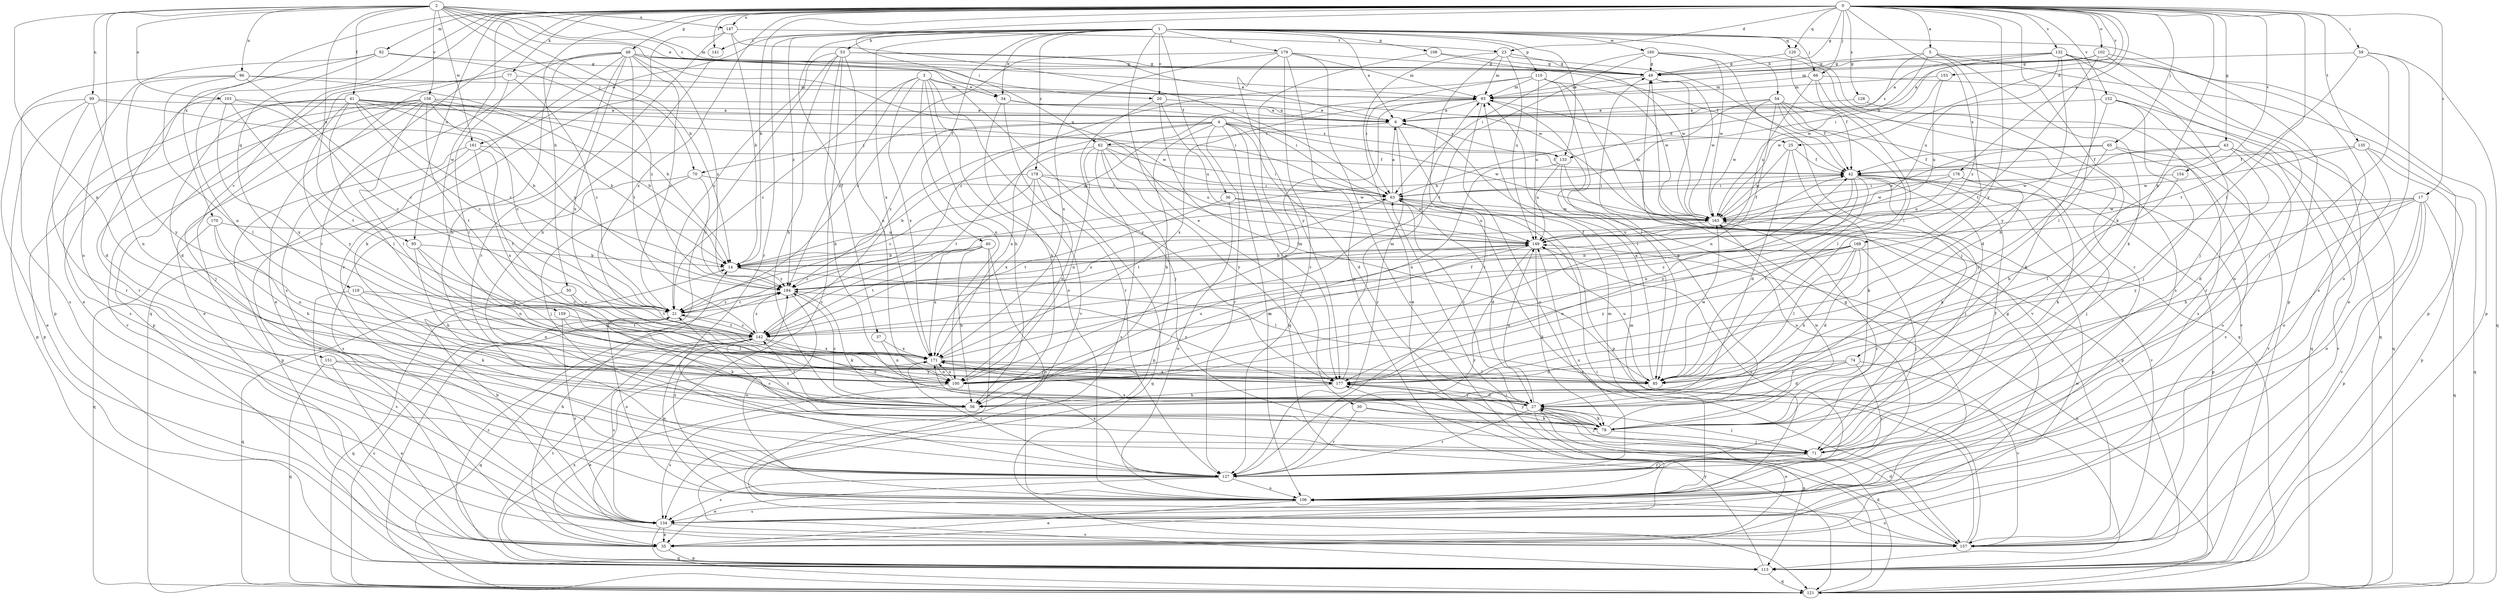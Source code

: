 strict digraph  {
0;
1;
2;
3;
4;
5;
6;
14;
17;
20;
21;
23;
25;
27;
30;
34;
35;
36;
37;
40;
41;
42;
43;
48;
49;
50;
53;
54;
56;
59;
62;
63;
65;
66;
70;
71;
74;
77;
78;
85;
92;
93;
95;
96;
99;
100;
102;
103;
106;
108;
110;
113;
119;
120;
121;
127;
128;
132;
133;
134;
135;
141;
142;
147;
149;
151;
152;
153;
154;
156;
157;
159;
160;
161;
163;
168;
170;
171;
176;
177;
178;
179;
184;
0 -> 5  [label=a];
0 -> 14  [label=b];
0 -> 17  [label=c];
0 -> 23  [label=d];
0 -> 25  [label=d];
0 -> 43  [label=g];
0 -> 48  [label=g];
0 -> 49  [label=g];
0 -> 50  [label=h];
0 -> 59  [label=i];
0 -> 62  [label=i];
0 -> 65  [label=j];
0 -> 66  [label=j];
0 -> 74  [label=k];
0 -> 77  [label=k];
0 -> 78  [label=k];
0 -> 85  [label=l];
0 -> 92  [label=m];
0 -> 95  [label=n];
0 -> 102  [label=o];
0 -> 119  [label=q];
0 -> 120  [label=q];
0 -> 127  [label=r];
0 -> 128  [label=s];
0 -> 132  [label=s];
0 -> 135  [label=t];
0 -> 141  [label=t];
0 -> 147  [label=u];
0 -> 151  [label=v];
0 -> 152  [label=v];
0 -> 153  [label=v];
0 -> 154  [label=v];
0 -> 159  [label=w];
0 -> 168  [label=x];
0 -> 170  [label=x];
0 -> 171  [label=x];
0 -> 176  [label=y];
0 -> 177  [label=y];
1 -> 6  [label=a];
1 -> 20  [label=c];
1 -> 30  [label=e];
1 -> 34  [label=e];
1 -> 36  [label=f];
1 -> 37  [label=f];
1 -> 40  [label=f];
1 -> 53  [label=h];
1 -> 54  [label=h];
1 -> 66  [label=j];
1 -> 108  [label=p];
1 -> 110  [label=p];
1 -> 113  [label=p];
1 -> 120  [label=q];
1 -> 127  [label=r];
1 -> 133  [label=s];
1 -> 141  [label=t];
1 -> 160  [label=w];
1 -> 161  [label=w];
1 -> 171  [label=x];
1 -> 178  [label=z];
1 -> 179  [label=z];
1 -> 184  [label=z];
2 -> 14  [label=b];
2 -> 20  [label=c];
2 -> 34  [label=e];
2 -> 41  [label=f];
2 -> 70  [label=j];
2 -> 93  [label=m];
2 -> 95  [label=n];
2 -> 96  [label=n];
2 -> 99  [label=n];
2 -> 100  [label=n];
2 -> 103  [label=o];
2 -> 106  [label=o];
2 -> 147  [label=u];
2 -> 149  [label=u];
2 -> 156  [label=v];
2 -> 161  [label=w];
3 -> 21  [label=c];
3 -> 34  [label=e];
3 -> 56  [label=h];
3 -> 100  [label=n];
3 -> 106  [label=o];
3 -> 157  [label=v];
3 -> 171  [label=x];
3 -> 177  [label=y];
3 -> 184  [label=z];
4 -> 25  [label=d];
4 -> 27  [label=d];
4 -> 56  [label=h];
4 -> 70  [label=j];
4 -> 106  [label=o];
4 -> 127  [label=r];
4 -> 133  [label=s];
4 -> 142  [label=t];
4 -> 163  [label=w];
4 -> 171  [label=x];
4 -> 177  [label=y];
4 -> 184  [label=z];
5 -> 49  [label=g];
5 -> 78  [label=k];
5 -> 113  [label=p];
5 -> 133  [label=s];
5 -> 163  [label=w];
5 -> 184  [label=z];
6 -> 62  [label=i];
6 -> 113  [label=p];
6 -> 127  [label=r];
6 -> 133  [label=s];
14 -> 85  [label=l];
14 -> 93  [label=m];
14 -> 184  [label=z];
17 -> 14  [label=b];
17 -> 56  [label=h];
17 -> 106  [label=o];
17 -> 113  [label=p];
17 -> 121  [label=q];
17 -> 157  [label=v];
17 -> 163  [label=w];
17 -> 177  [label=y];
20 -> 6  [label=a];
20 -> 71  [label=j];
20 -> 85  [label=l];
20 -> 149  [label=u];
21 -> 63  [label=i];
21 -> 78  [label=k];
21 -> 106  [label=o];
21 -> 121  [label=q];
21 -> 142  [label=t];
21 -> 184  [label=z];
23 -> 35  [label=e];
23 -> 42  [label=f];
23 -> 49  [label=g];
23 -> 93  [label=m];
23 -> 127  [label=r];
23 -> 149  [label=u];
25 -> 27  [label=d];
25 -> 42  [label=f];
25 -> 78  [label=k];
25 -> 163  [label=w];
27 -> 35  [label=e];
27 -> 63  [label=i];
27 -> 71  [label=j];
27 -> 78  [label=k];
27 -> 113  [label=p];
27 -> 127  [label=r];
27 -> 149  [label=u];
27 -> 177  [label=y];
30 -> 71  [label=j];
30 -> 78  [label=k];
30 -> 127  [label=r];
34 -> 6  [label=a];
34 -> 56  [label=h];
34 -> 63  [label=i];
34 -> 127  [label=r];
35 -> 14  [label=b];
35 -> 49  [label=g];
35 -> 113  [label=p];
35 -> 163  [label=w];
36 -> 106  [label=o];
36 -> 142  [label=t];
36 -> 149  [label=u];
36 -> 163  [label=w];
37 -> 100  [label=n];
37 -> 171  [label=x];
40 -> 14  [label=b];
40 -> 21  [label=c];
40 -> 56  [label=h];
40 -> 106  [label=o];
40 -> 142  [label=t];
40 -> 157  [label=v];
40 -> 171  [label=x];
41 -> 6  [label=a];
41 -> 14  [label=b];
41 -> 21  [label=c];
41 -> 27  [label=d];
41 -> 63  [label=i];
41 -> 85  [label=l];
41 -> 134  [label=s];
41 -> 163  [label=w];
41 -> 177  [label=y];
41 -> 184  [label=z];
42 -> 63  [label=i];
42 -> 71  [label=j];
42 -> 78  [label=k];
42 -> 85  [label=l];
42 -> 100  [label=n];
42 -> 113  [label=p];
42 -> 157  [label=v];
42 -> 177  [label=y];
43 -> 27  [label=d];
43 -> 42  [label=f];
43 -> 56  [label=h];
43 -> 106  [label=o];
43 -> 157  [label=v];
43 -> 163  [label=w];
48 -> 21  [label=c];
48 -> 35  [label=e];
48 -> 42  [label=f];
48 -> 49  [label=g];
48 -> 56  [label=h];
48 -> 78  [label=k];
48 -> 127  [label=r];
48 -> 134  [label=s];
48 -> 142  [label=t];
48 -> 163  [label=w];
48 -> 171  [label=x];
48 -> 184  [label=z];
49 -> 93  [label=m];
49 -> 157  [label=v];
49 -> 163  [label=w];
50 -> 21  [label=c];
50 -> 121  [label=q];
50 -> 142  [label=t];
53 -> 6  [label=a];
53 -> 21  [label=c];
53 -> 49  [label=g];
53 -> 56  [label=h];
53 -> 78  [label=k];
53 -> 100  [label=n];
53 -> 121  [label=q];
53 -> 157  [label=v];
54 -> 6  [label=a];
54 -> 14  [label=b];
54 -> 42  [label=f];
54 -> 85  [label=l];
54 -> 100  [label=n];
54 -> 121  [label=q];
54 -> 157  [label=v];
54 -> 163  [label=w];
56 -> 134  [label=s];
56 -> 142  [label=t];
56 -> 184  [label=z];
59 -> 49  [label=g];
59 -> 71  [label=j];
59 -> 106  [label=o];
59 -> 121  [label=q];
59 -> 142  [label=t];
62 -> 42  [label=f];
62 -> 63  [label=i];
62 -> 100  [label=n];
62 -> 113  [label=p];
62 -> 134  [label=s];
62 -> 142  [label=t];
62 -> 149  [label=u];
62 -> 177  [label=y];
63 -> 6  [label=a];
63 -> 27  [label=d];
63 -> 142  [label=t];
63 -> 157  [label=v];
63 -> 163  [label=w];
65 -> 42  [label=f];
65 -> 134  [label=s];
65 -> 157  [label=v];
65 -> 163  [label=w];
65 -> 177  [label=y];
66 -> 27  [label=d];
66 -> 42  [label=f];
66 -> 93  [label=m];
66 -> 121  [label=q];
66 -> 149  [label=u];
70 -> 63  [label=i];
70 -> 71  [label=j];
70 -> 134  [label=s];
70 -> 184  [label=z];
71 -> 21  [label=c];
71 -> 42  [label=f];
71 -> 127  [label=r];
74 -> 27  [label=d];
74 -> 85  [label=l];
74 -> 100  [label=n];
74 -> 127  [label=r];
74 -> 157  [label=v];
77 -> 21  [label=c];
77 -> 35  [label=e];
77 -> 85  [label=l];
77 -> 93  [label=m];
77 -> 113  [label=p];
78 -> 49  [label=g];
78 -> 71  [label=j];
78 -> 142  [label=t];
78 -> 163  [label=w];
78 -> 171  [label=x];
78 -> 177  [label=y];
85 -> 6  [label=a];
85 -> 149  [label=u];
85 -> 163  [label=w];
92 -> 35  [label=e];
92 -> 49  [label=g];
92 -> 100  [label=n];
92 -> 113  [label=p];
92 -> 184  [label=z];
93 -> 6  [label=a];
93 -> 85  [label=l];
93 -> 106  [label=o];
93 -> 171  [label=x];
95 -> 14  [label=b];
95 -> 56  [label=h];
95 -> 100  [label=n];
95 -> 171  [label=x];
96 -> 14  [label=b];
96 -> 21  [label=c];
96 -> 85  [label=l];
96 -> 93  [label=m];
96 -> 134  [label=s];
96 -> 177  [label=y];
99 -> 6  [label=a];
99 -> 14  [label=b];
99 -> 35  [label=e];
99 -> 100  [label=n];
99 -> 113  [label=p];
99 -> 127  [label=r];
100 -> 35  [label=e];
100 -> 93  [label=m];
100 -> 149  [label=u];
100 -> 171  [label=x];
102 -> 6  [label=a];
102 -> 49  [label=g];
102 -> 93  [label=m];
102 -> 106  [label=o];
102 -> 134  [label=s];
102 -> 142  [label=t];
103 -> 6  [label=a];
103 -> 21  [label=c];
103 -> 27  [label=d];
103 -> 142  [label=t];
103 -> 171  [label=x];
106 -> 35  [label=e];
106 -> 134  [label=s];
106 -> 149  [label=u];
106 -> 184  [label=z];
108 -> 49  [label=g];
108 -> 121  [label=q];
108 -> 163  [label=w];
110 -> 63  [label=i];
110 -> 85  [label=l];
110 -> 93  [label=m];
110 -> 121  [label=q];
110 -> 149  [label=u];
110 -> 163  [label=w];
110 -> 184  [label=z];
113 -> 121  [label=q];
113 -> 142  [label=t];
113 -> 171  [label=x];
113 -> 177  [label=y];
113 -> 184  [label=z];
119 -> 21  [label=c];
119 -> 78  [label=k];
119 -> 100  [label=n];
119 -> 134  [label=s];
120 -> 49  [label=g];
120 -> 85  [label=l];
120 -> 134  [label=s];
121 -> 21  [label=c];
121 -> 27  [label=d];
121 -> 63  [label=i];
121 -> 149  [label=u];
127 -> 35  [label=e];
127 -> 106  [label=o];
127 -> 134  [label=s];
127 -> 149  [label=u];
127 -> 171  [label=x];
128 -> 6  [label=a];
128 -> 134  [label=s];
132 -> 6  [label=a];
132 -> 35  [label=e];
132 -> 49  [label=g];
132 -> 63  [label=i];
132 -> 71  [label=j];
132 -> 85  [label=l];
132 -> 113  [label=p];
132 -> 149  [label=u];
132 -> 177  [label=y];
133 -> 100  [label=n];
133 -> 106  [label=o];
133 -> 113  [label=p];
133 -> 149  [label=u];
134 -> 14  [label=b];
134 -> 35  [label=e];
134 -> 49  [label=g];
134 -> 93  [label=m];
134 -> 121  [label=q];
134 -> 157  [label=v];
135 -> 42  [label=f];
135 -> 106  [label=o];
135 -> 113  [label=p];
135 -> 121  [label=q];
135 -> 163  [label=w];
141 -> 56  [label=h];
142 -> 21  [label=c];
142 -> 27  [label=d];
142 -> 106  [label=o];
142 -> 121  [label=q];
142 -> 134  [label=s];
142 -> 171  [label=x];
142 -> 184  [label=z];
147 -> 14  [label=b];
147 -> 63  [label=i];
147 -> 121  [label=q];
147 -> 127  [label=r];
147 -> 23  [label=t];
149 -> 14  [label=b];
149 -> 78  [label=k];
149 -> 100  [label=n];
149 -> 127  [label=r];
151 -> 35  [label=e];
151 -> 121  [label=q];
151 -> 127  [label=r];
151 -> 177  [label=y];
152 -> 6  [label=a];
152 -> 71  [label=j];
152 -> 78  [label=k];
152 -> 121  [label=q];
152 -> 127  [label=r];
153 -> 93  [label=m];
153 -> 149  [label=u];
153 -> 163  [label=w];
154 -> 63  [label=i];
154 -> 85  [label=l];
156 -> 6  [label=a];
156 -> 14  [label=b];
156 -> 21  [label=c];
156 -> 71  [label=j];
156 -> 85  [label=l];
156 -> 113  [label=p];
156 -> 127  [label=r];
156 -> 142  [label=t];
156 -> 157  [label=v];
156 -> 184  [label=z];
157 -> 27  [label=d];
157 -> 63  [label=i];
157 -> 93  [label=m];
157 -> 106  [label=o];
159 -> 85  [label=l];
159 -> 134  [label=s];
159 -> 142  [label=t];
160 -> 49  [label=g];
160 -> 63  [label=i];
160 -> 71  [label=j];
160 -> 127  [label=r];
160 -> 142  [label=t];
160 -> 163  [label=w];
161 -> 35  [label=e];
161 -> 42  [label=f];
161 -> 113  [label=p];
161 -> 142  [label=t];
161 -> 171  [label=x];
163 -> 42  [label=f];
163 -> 93  [label=m];
163 -> 127  [label=r];
163 -> 149  [label=u];
168 -> 14  [label=b];
168 -> 27  [label=d];
168 -> 56  [label=h];
168 -> 71  [label=j];
168 -> 85  [label=l];
168 -> 100  [label=n];
168 -> 177  [label=y];
168 -> 184  [label=z];
170 -> 56  [label=h];
170 -> 100  [label=n];
170 -> 121  [label=q];
170 -> 149  [label=u];
171 -> 42  [label=f];
171 -> 85  [label=l];
171 -> 100  [label=n];
171 -> 127  [label=r];
171 -> 177  [label=y];
176 -> 63  [label=i];
176 -> 71  [label=j];
176 -> 78  [label=k];
176 -> 149  [label=u];
176 -> 163  [label=w];
177 -> 27  [label=d];
177 -> 56  [label=h];
177 -> 93  [label=m];
177 -> 171  [label=x];
177 -> 184  [label=z];
178 -> 14  [label=b];
178 -> 21  [label=c];
178 -> 63  [label=i];
178 -> 100  [label=n];
178 -> 121  [label=q];
178 -> 163  [label=w];
178 -> 171  [label=x];
179 -> 21  [label=c];
179 -> 49  [label=g];
179 -> 93  [label=m];
179 -> 106  [label=o];
179 -> 127  [label=r];
179 -> 157  [label=v];
179 -> 171  [label=x];
179 -> 177  [label=y];
184 -> 21  [label=c];
184 -> 42  [label=f];
184 -> 78  [label=k];
184 -> 106  [label=o];
184 -> 149  [label=u];
}
